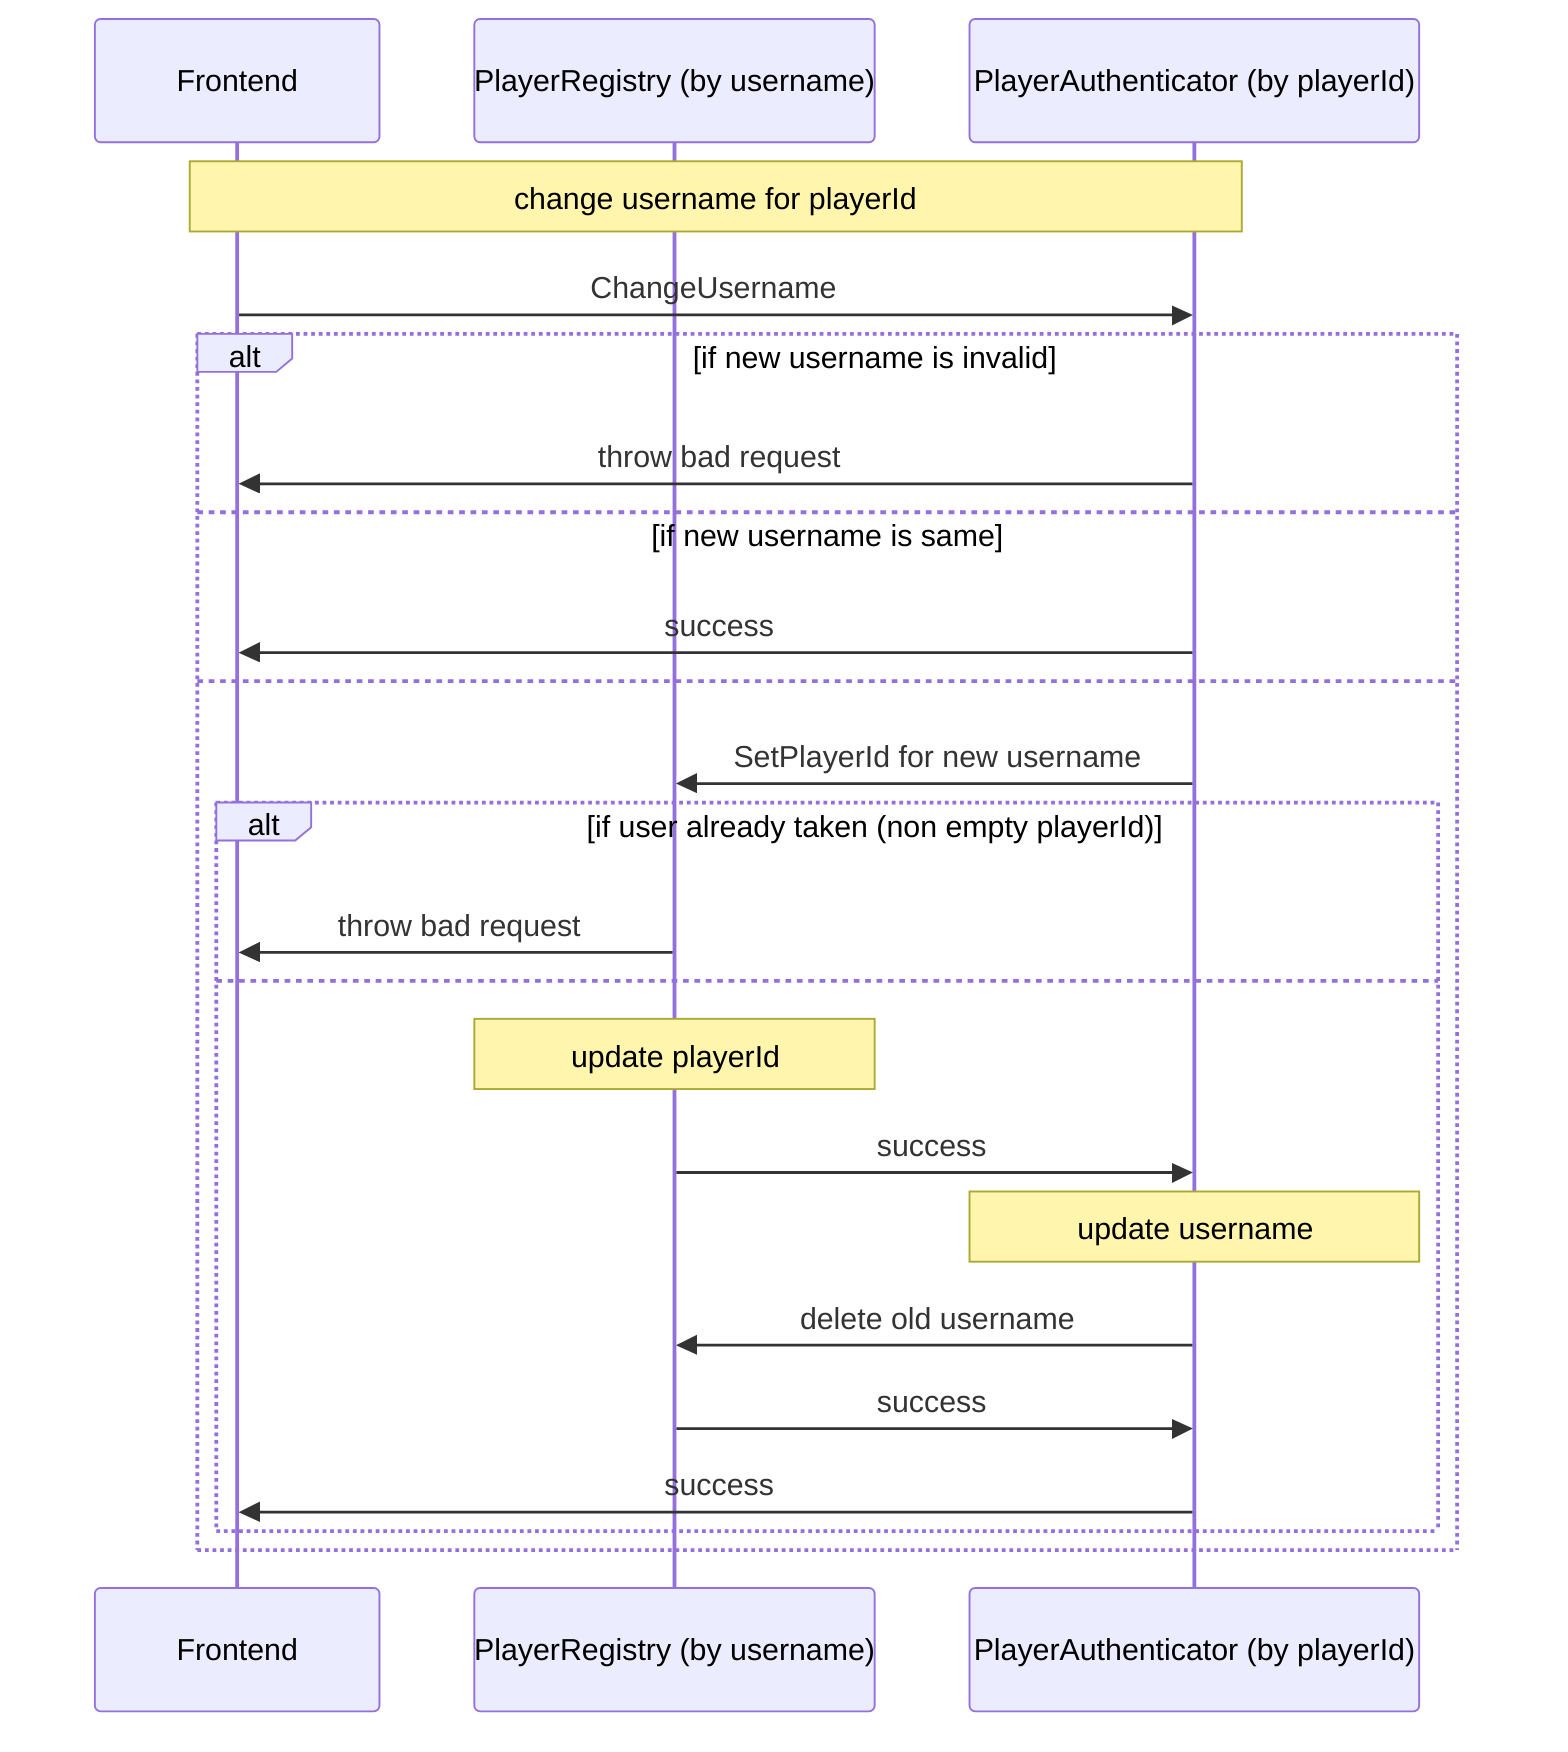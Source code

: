 ﻿sequenceDiagram
  participant f as Frontend
  participant pr as PlayerRegistry (by username)
  participant pa as PlayerAuthenticator (by playerId)

  Note over f,pa:change username for playerId
  f->>pa:ChangeUsername
  alt if new username is invalid
    pa->>f:throw bad request
  else if new username is same
    pa->>f:success
  else
    pa->>pr:SetPlayerId for new username
    alt if user already taken (non empty playerId)
      pr->>f:throw bad request
    else
      Note over pr:update playerId
      pr->>pa:success
      Note over pa:update username
      pa->>pr:delete old username
      pr->>pa:success
      pa->>f:success
    end
  end